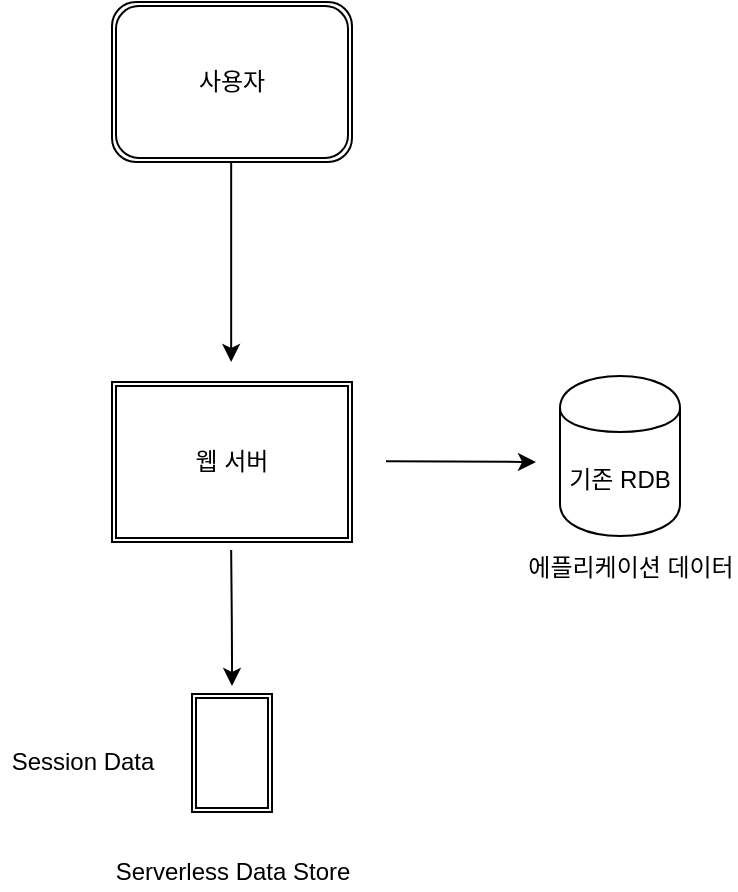 <mxfile version="14.5.1" type="device"><diagram name="Page-1" id="12e1b939-464a-85fe-373e-61e167be1490"><mxGraphModel dx="1085" dy="1174" grid="0" gridSize="10" guides="1" tooltips="1" connect="1" arrows="1" fold="1" page="1" pageScale="1.5" pageWidth="330" pageHeight="420" background="#ffffff" math="0" shadow="0"><root><mxCell id="0"/><mxCell id="1" parent="0"/><mxCell id="ucmFpvSguHLcatrPlWwL-1" value="사용자" style="shape=ext;double=1;rounded=1;whiteSpace=wrap;html=1;" vertex="1" parent="1"><mxGeometry x="627" y="69" width="120" height="80" as="geometry"/></mxCell><mxCell id="ucmFpvSguHLcatrPlWwL-2" value="기존 RDB" style="shape=cylinder;whiteSpace=wrap;html=1;boundedLbl=1;backgroundOutline=1;" vertex="1" parent="1"><mxGeometry x="851" y="256" width="60" height="80" as="geometry"/></mxCell><mxCell id="ucmFpvSguHLcatrPlWwL-3" value="웹 서버" style="shape=ext;double=1;rounded=0;whiteSpace=wrap;html=1;" vertex="1" parent="1"><mxGeometry x="627" y="259" width="120" height="80" as="geometry"/></mxCell><mxCell id="ucmFpvSguHLcatrPlWwL-4" value="" style="endArrow=classic;html=1;" edge="1" parent="1"><mxGeometry width="50" height="50" relative="1" as="geometry"><mxPoint x="686.58" y="343" as="sourcePoint"/><mxPoint x="687" y="411" as="targetPoint"/><Array as="points"><mxPoint x="687" y="389"/></Array></mxGeometry></mxCell><mxCell id="ucmFpvSguHLcatrPlWwL-5" value="" style="endArrow=classic;html=1;" edge="1" parent="1"><mxGeometry width="50" height="50" relative="1" as="geometry"><mxPoint x="764" y="298.58" as="sourcePoint"/><mxPoint x="839" y="299" as="targetPoint"/></mxGeometry></mxCell><mxCell id="ucmFpvSguHLcatrPlWwL-7" value="" style="endArrow=classic;html=1;" edge="1" parent="1"><mxGeometry width="50" height="50" relative="1" as="geometry"><mxPoint x="686.58" y="149" as="sourcePoint"/><mxPoint x="686.58" y="249" as="targetPoint"/></mxGeometry></mxCell><mxCell id="ucmFpvSguHLcatrPlWwL-20" value="" style="shape=ext;double=1;rounded=0;whiteSpace=wrap;html=1;" vertex="1" parent="1"><mxGeometry x="667" y="415" width="40" height="59" as="geometry"/></mxCell><mxCell id="ucmFpvSguHLcatrPlWwL-21" value="Serverless Data Store" style="text;html=1;align=center;verticalAlign=middle;resizable=0;points=[];autosize=1;" vertex="1" parent="1"><mxGeometry x="623.5" y="495" width="127" height="18" as="geometry"/></mxCell><mxCell id="ucmFpvSguHLcatrPlWwL-22" value="Session Data" style="text;html=1;align=center;verticalAlign=middle;resizable=0;points=[];autosize=1;" vertex="1" parent="1"><mxGeometry x="571" y="440" width="81" height="18" as="geometry"/></mxCell><mxCell id="ucmFpvSguHLcatrPlWwL-25" value="에플리케이션 데이터" style="text;html=1;align=center;verticalAlign=middle;resizable=0;points=[];autosize=1;" vertex="1" parent="1"><mxGeometry x="832" y="343" width="107" height="18" as="geometry"/></mxCell></root></mxGraphModel></diagram></mxfile>